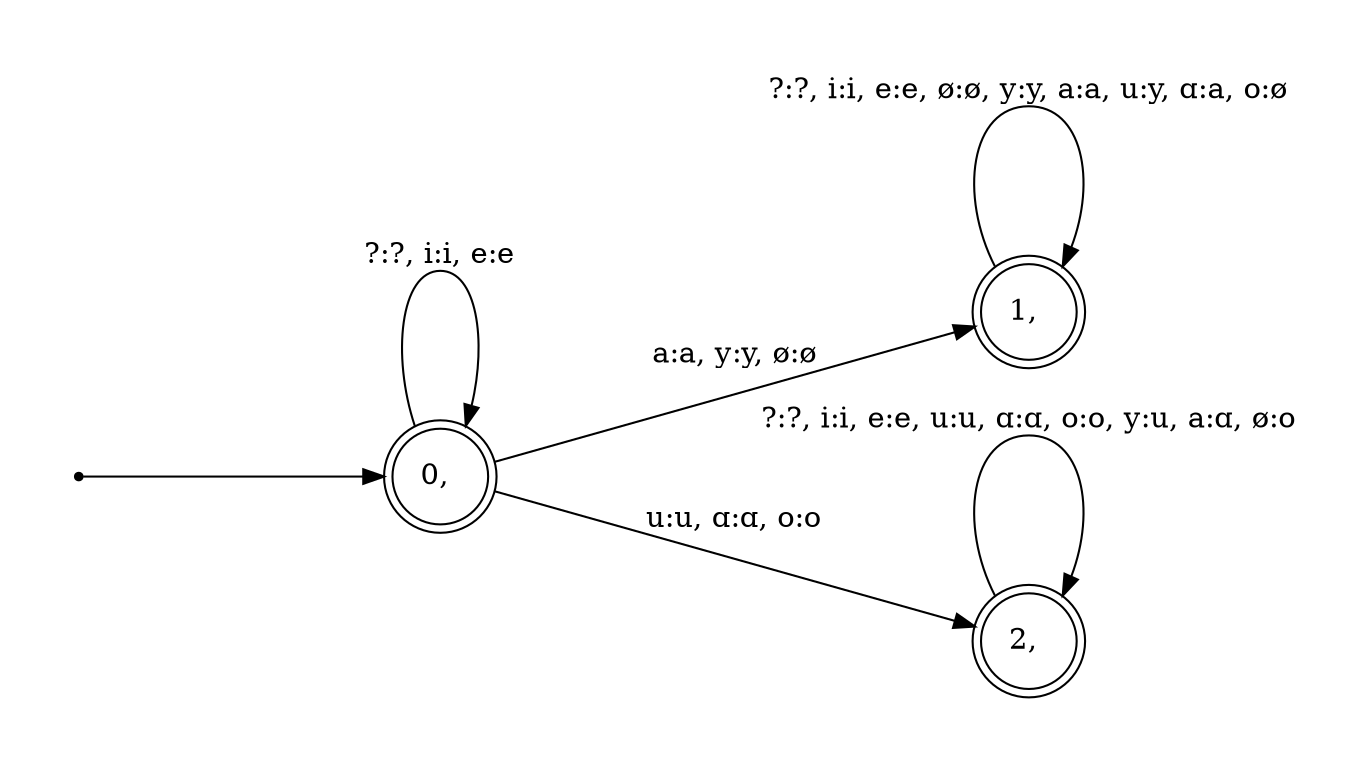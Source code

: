 digraph fst {
	graph [pad="0.5", nodesep="1", ranksep="2"];
	rankdir=LR;
	size="10,10";
	node [shape = point]; start;
	node [shape = doublecircle];
		"0, ";
		"1, ";
		"2, ";

	"0, " ->	"0, " [ label = "?:?, i:i, e:e" ];
	"1, " ->	"1, " [ label = "?:?, i:i, e:e, ø:ø, y:y, a:a, u:y, ɑ:a, o:ø" ];
	"2, " ->	"2, " [ label = "?:?, i:i, e:e, u:u, ɑ:ɑ, o:o, y:u, a:ɑ, ø:o" ];
	"0, " ->	"1, " [ label = "a:a, y:y, ø:ø" ];
	"0, " ->	"2, " [ label = "u:u, ɑ:ɑ, o:o" ];
	start -> "0, ";
}